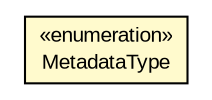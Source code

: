 #!/usr/local/bin/dot
#
# Class diagram 
# Generated by UMLGraph version R5_6-24-gf6e263 (http://www.umlgraph.org/)
#

digraph G {
	edge [fontname="arial",fontsize=10,labelfontname="arial",labelfontsize=10];
	node [fontname="arial",fontsize=10,shape=plaintext];
	nodesep=0.25;
	ranksep=0.5;
	rankdir=LR;
	// com.gwtplatform.dispatch.rest.shared.MetadataType
	c342671 [label=<<table title="com.gwtplatform.dispatch.rest.shared.MetadataType" border="0" cellborder="1" cellspacing="0" cellpadding="2" port="p" bgcolor="lemonChiffon" href="./MetadataType.html">
		<tr><td><table border="0" cellspacing="0" cellpadding="1">
<tr><td align="center" balign="center"> &#171;enumeration&#187; </td></tr>
<tr><td align="center" balign="center"> MetadataType </td></tr>
		</table></td></tr>
		</table>>, URL="./MetadataType.html", fontname="arial", fontcolor="black", fontsize=10.0];
}

